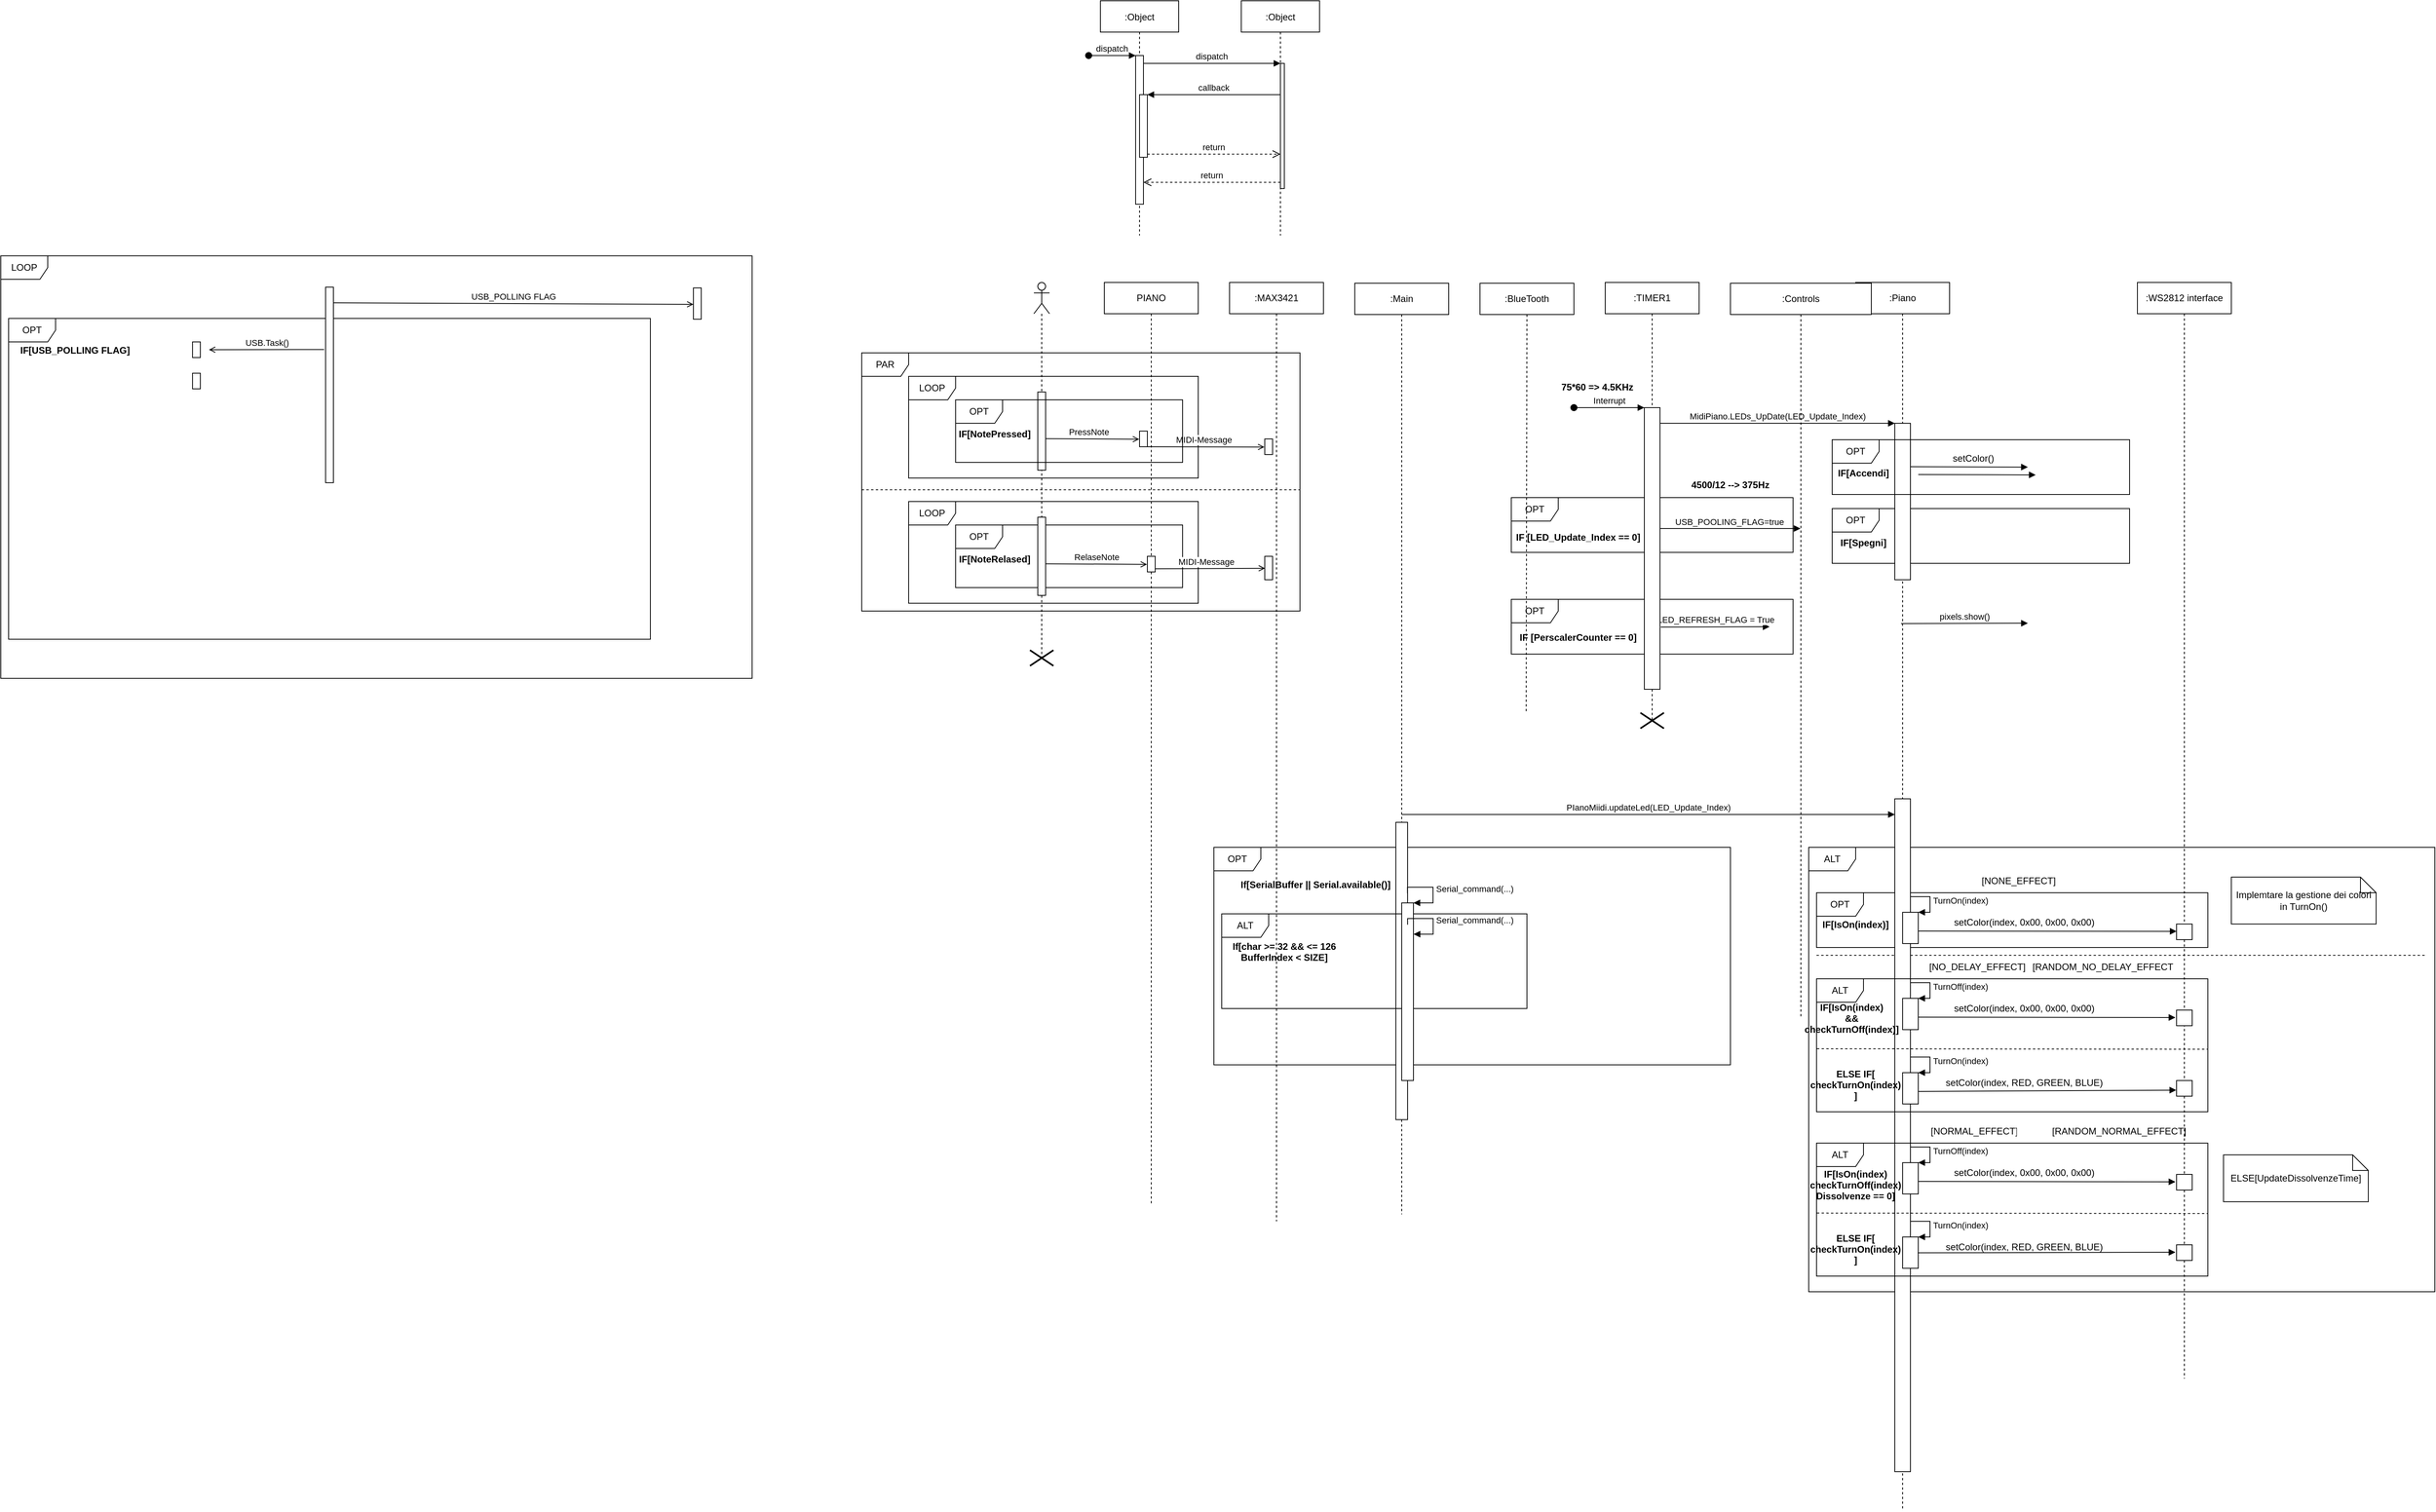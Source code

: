 <mxfile version="20.8.16" type="device"><diagram id="kgpKYQtTHZ0yAKxKKP6v" name="Page-1"><mxGraphModel dx="2656" dy="563" grid="1" gridSize="10" guides="1" tooltips="1" connect="1" arrows="1" fold="1" page="1" pageScale="1" pageWidth="850" pageHeight="1100" math="0" shadow="0"><root><mxCell id="0"/><mxCell id="1" parent="0"/><mxCell id="GeoqresilP142B3Vqb7i-15" value="OPT" style="shape=umlFrame;whiteSpace=wrap;html=1;rounded=0;" vertex="1" parent="1"><mxGeometry x="340" y="1082" width="660" height="278" as="geometry"/></mxCell><mxCell id="IHc_zaywiaCjvgz_-B2i-29" value="ALT" style="shape=umlFrame;whiteSpace=wrap;html=1;" parent="1" vertex="1"><mxGeometry x="1100" y="1082" width="800" height="568" as="geometry"/></mxCell><mxCell id="IHc_zaywiaCjvgz_-B2i-39" value="" style="endArrow=none;dashed=1;html=1;rounded=0;" parent="1" edge="1"><mxGeometry width="50" height="50" relative="1" as="geometry"><mxPoint x="1110" y="1220" as="sourcePoint"/><mxPoint x="1890" y="1220" as="targetPoint"/></mxGeometry></mxCell><mxCell id="IHc_zaywiaCjvgz_-B2i-32" value="OPT" style="shape=umlFrame;whiteSpace=wrap;html=1;rounded=0;" parent="1" vertex="1"><mxGeometry x="1110" y="1140" width="500" height="70" as="geometry"/></mxCell><mxCell id="IHc_zaywiaCjvgz_-B2i-9" value="OPT" style="shape=umlFrame;whiteSpace=wrap;html=1;rounded=0;" parent="1" vertex="1"><mxGeometry x="1130" y="649" width="380" height="70" as="geometry"/></mxCell><mxCell id="IHc_zaywiaCjvgz_-B2i-2" value="OPT" style="shape=umlFrame;whiteSpace=wrap;html=1;rounded=0;" parent="1" vertex="1"><mxGeometry x="720" y="635" width="360" height="70" as="geometry"/></mxCell><mxCell id="o8W75q_J70C0DdcfjSYq-97" value="LOOP" style="shape=umlFrame;whiteSpace=wrap;html=1;" parent="1" vertex="1"><mxGeometry x="-1210" y="326" width="960" height="540" as="geometry"/></mxCell><mxCell id="o8W75q_J70C0DdcfjSYq-102" value="OPT" style="shape=umlFrame;whiteSpace=wrap;html=1;" parent="1" vertex="1"><mxGeometry x="-1200" y="406" width="820" height="410" as="geometry"/></mxCell><mxCell id="o8W75q_J70C0DdcfjSYq-67" value="LOOP" style="shape=umlFrame;whiteSpace=wrap;html=1;shadow=0;strokeColor=default;strokeWidth=1;rounded=0;" parent="1" vertex="1"><mxGeometry x="-50" y="480" width="370" height="130" as="geometry"/></mxCell><mxCell id="o8W75q_J70C0DdcfjSYq-79" value="PAR" style="shape=umlFrame;whiteSpace=wrap;html=1;shadow=0;strokeColor=default;strokeWidth=1;rounded=0;" parent="1" vertex="1"><mxGeometry x="-110" y="450" width="560" height="330" as="geometry"/></mxCell><mxCell id="o8W75q_J70C0DdcfjSYq-76" value="OPT" style="shape=umlFrame;whiteSpace=wrap;html=1;shadow=0;strokeColor=default;strokeWidth=1;rounded=0;" parent="1" vertex="1"><mxGeometry x="10" y="670" width="290" height="80" as="geometry"/></mxCell><mxCell id="o8W75q_J70C0DdcfjSYq-78" value="LOOP" style="shape=umlFrame;whiteSpace=wrap;html=1;shadow=0;strokeColor=default;strokeWidth=1;rounded=0;" parent="1" vertex="1"><mxGeometry x="-50" y="640" width="370" height="130" as="geometry"/></mxCell><mxCell id="3nuBFxr9cyL0pnOWT2aG-1" value=":Object" style="shape=umlLifeline;perimeter=lifelinePerimeter;container=1;collapsible=0;recursiveResize=0;rounded=0;shadow=0;strokeWidth=1;" parent="1" vertex="1"><mxGeometry x="195" width="100" height="300" as="geometry"/></mxCell><mxCell id="3nuBFxr9cyL0pnOWT2aG-2" value="" style="points=[];perimeter=orthogonalPerimeter;rounded=0;shadow=0;strokeWidth=1;" parent="3nuBFxr9cyL0pnOWT2aG-1" vertex="1"><mxGeometry x="45" y="70" width="10" height="190" as="geometry"/></mxCell><mxCell id="3nuBFxr9cyL0pnOWT2aG-3" value="dispatch" style="verticalAlign=bottom;startArrow=oval;endArrow=block;startSize=8;shadow=0;strokeWidth=1;rounded=0;" parent="3nuBFxr9cyL0pnOWT2aG-1" target="3nuBFxr9cyL0pnOWT2aG-2" edge="1"><mxGeometry relative="1" as="geometry"><mxPoint x="-15" y="70" as="sourcePoint"/></mxGeometry></mxCell><mxCell id="3nuBFxr9cyL0pnOWT2aG-4" value="" style="points=[];perimeter=orthogonalPerimeter;rounded=0;shadow=0;strokeWidth=1;" parent="3nuBFxr9cyL0pnOWT2aG-1" vertex="1"><mxGeometry x="50" y="120" width="10" height="80" as="geometry"/></mxCell><mxCell id="3nuBFxr9cyL0pnOWT2aG-5" value=":Object" style="shape=umlLifeline;perimeter=lifelinePerimeter;container=1;collapsible=0;recursiveResize=0;rounded=0;shadow=0;strokeWidth=1;" parent="1" vertex="1"><mxGeometry x="375" width="100" height="300" as="geometry"/></mxCell><mxCell id="3nuBFxr9cyL0pnOWT2aG-6" value="" style="points=[];perimeter=orthogonalPerimeter;rounded=0;shadow=0;strokeWidth=1;" parent="3nuBFxr9cyL0pnOWT2aG-5" vertex="1"><mxGeometry x="50" y="80" width="5" height="160" as="geometry"/></mxCell><mxCell id="3nuBFxr9cyL0pnOWT2aG-7" value="return" style="verticalAlign=bottom;endArrow=open;dashed=1;endSize=8;exitX=0;exitY=0.95;shadow=0;strokeWidth=1;rounded=0;" parent="1" source="3nuBFxr9cyL0pnOWT2aG-6" target="3nuBFxr9cyL0pnOWT2aG-2" edge="1"><mxGeometry relative="1" as="geometry"><mxPoint x="350" y="156" as="targetPoint"/></mxGeometry></mxCell><mxCell id="3nuBFxr9cyL0pnOWT2aG-8" value="dispatch" style="verticalAlign=bottom;endArrow=block;entryX=0;entryY=0;shadow=0;strokeWidth=1;rounded=0;" parent="1" source="3nuBFxr9cyL0pnOWT2aG-2" target="3nuBFxr9cyL0pnOWT2aG-6" edge="1"><mxGeometry relative="1" as="geometry"><mxPoint x="350" y="80" as="sourcePoint"/></mxGeometry></mxCell><mxCell id="3nuBFxr9cyL0pnOWT2aG-9" value="callback" style="verticalAlign=bottom;endArrow=block;entryX=1;entryY=0;shadow=0;strokeWidth=1;rounded=0;" parent="1" source="3nuBFxr9cyL0pnOWT2aG-6" target="3nuBFxr9cyL0pnOWT2aG-4" edge="1"><mxGeometry relative="1" as="geometry"><mxPoint x="315" y="120" as="sourcePoint"/></mxGeometry></mxCell><mxCell id="3nuBFxr9cyL0pnOWT2aG-10" value="return" style="verticalAlign=bottom;endArrow=open;dashed=1;endSize=8;exitX=1;exitY=0.95;shadow=0;strokeWidth=1;rounded=0;" parent="1" source="3nuBFxr9cyL0pnOWT2aG-4" target="3nuBFxr9cyL0pnOWT2aG-6" edge="1"><mxGeometry relative="1" as="geometry"><mxPoint x="315" y="177" as="targetPoint"/></mxGeometry></mxCell><mxCell id="Sm3Govixo5Q8Hmz2EZbh-3" value="PIANO" style="shape=umlLifeline;perimeter=lifelinePerimeter;whiteSpace=wrap;html=1;container=1;collapsible=0;recursiveResize=0;outlineConnect=0;size=40;rounded=0;" parent="1" vertex="1"><mxGeometry x="200" y="360" width="120" height="1180" as="geometry"/></mxCell><mxCell id="Sm3Govixo5Q8Hmz2EZbh-12" value="PressNote" style="html=1;verticalAlign=bottom;endArrow=open;rounded=0;entryX=-0.05;entryY=0.517;entryDx=0;entryDy=0;entryPerimeter=0;" parent="Sm3Govixo5Q8Hmz2EZbh-3" target="o8W75q_J70C0DdcfjSYq-57" edge="1"><mxGeometry relative="1" as="geometry"><mxPoint x="50" y="200" as="targetPoint"/><mxPoint x="-85" y="199.58" as="sourcePoint"/></mxGeometry></mxCell><mxCell id="o8W75q_J70C0DdcfjSYq-57" value="" style="html=1;points=[];perimeter=orthogonalPerimeter;shadow=0;strokeColor=default;strokeWidth=1;rounded=0;" parent="Sm3Govixo5Q8Hmz2EZbh-3" vertex="1"><mxGeometry x="45" y="190" width="10" height="20" as="geometry"/></mxCell><mxCell id="Sm3Govixo5Q8Hmz2EZbh-5" value="" style="shape=umlLifeline;participant=umlActor;perimeter=lifelinePerimeter;whiteSpace=wrap;html=1;container=1;collapsible=0;recursiveResize=0;verticalAlign=top;spacingTop=36;outlineConnect=0;rounded=0;" parent="1" vertex="1"><mxGeometry x="110" y="360" width="20" height="480" as="geometry"/></mxCell><mxCell id="o8W75q_J70C0DdcfjSYq-56" value="" style="html=1;points=[];perimeter=orthogonalPerimeter;shadow=0;strokeColor=default;strokeWidth=1;rounded=0;" parent="Sm3Govixo5Q8Hmz2EZbh-5" vertex="1"><mxGeometry x="5" y="140" width="10" height="100" as="geometry"/></mxCell><mxCell id="Sm3Govixo5Q8Hmz2EZbh-7" value=":MAX3421" style="shape=umlLifeline;perimeter=lifelinePerimeter;whiteSpace=wrap;html=1;container=1;collapsible=0;recursiveResize=0;outlineConnect=0;rounded=0;" parent="1" vertex="1"><mxGeometry x="360" y="360" width="120" height="1200" as="geometry"/></mxCell><mxCell id="o8W75q_J70C0DdcfjSYq-84" value="MIDI-Message" style="html=1;verticalAlign=bottom;endArrow=open;rounded=0;entryX=0.033;entryY=0.511;entryDx=0;entryDy=0;entryPerimeter=0;" parent="Sm3Govixo5Q8Hmz2EZbh-7" target="o8W75q_J70C0DdcfjSYq-91" edge="1"><mxGeometry relative="1" as="geometry"><mxPoint x="44.5" y="366" as="targetPoint"/><mxPoint x="-105" y="366" as="sourcePoint"/></mxGeometry></mxCell><mxCell id="o8W75q_J70C0DdcfjSYq-85" value="MIDI-Message" style="html=1;verticalAlign=bottom;endArrow=open;rounded=0;entryX=-0.05;entryY=0.517;entryDx=0;entryDy=0;entryPerimeter=0;" parent="Sm3Govixo5Q8Hmz2EZbh-7" target="o8W75q_J70C0DdcfjSYq-86" edge="1"><mxGeometry relative="1" as="geometry"><mxPoint x="40" y="210" as="targetPoint"/><mxPoint x="-110" y="210" as="sourcePoint"/></mxGeometry></mxCell><mxCell id="o8W75q_J70C0DdcfjSYq-86" value="" style="html=1;points=[];perimeter=orthogonalPerimeter;shadow=0;strokeColor=default;strokeWidth=1;rounded=0;" parent="Sm3Govixo5Q8Hmz2EZbh-7" vertex="1"><mxGeometry x="45" y="200" width="10" height="20" as="geometry"/></mxCell><mxCell id="o8W75q_J70C0DdcfjSYq-91" value="" style="html=1;points=[];perimeter=orthogonalPerimeter;shadow=0;strokeColor=default;strokeWidth=1;rounded=0;" parent="Sm3Govixo5Q8Hmz2EZbh-7" vertex="1"><mxGeometry x="45" y="350" width="10" height="30" as="geometry"/></mxCell><mxCell id="o8W75q_J70C0DdcfjSYq-104" value="" style="html=1;points=[];perimeter=orthogonalPerimeter;" parent="Sm3Govixo5Q8Hmz2EZbh-7" vertex="1"><mxGeometry x="-1325" y="76" width="10" height="20" as="geometry"/></mxCell><mxCell id="o8W75q_J70C0DdcfjSYq-107" value="" style="html=1;points=[];perimeter=orthogonalPerimeter;" parent="Sm3Govixo5Q8Hmz2EZbh-7" vertex="1"><mxGeometry x="-1325" y="116" width="10" height="20" as="geometry"/></mxCell><mxCell id="o8W75q_J70C0DdcfjSYq-10" value=":Piano" style="shape=umlLifeline;perimeter=lifelinePerimeter;whiteSpace=wrap;html=1;container=1;collapsible=0;recursiveResize=0;outlineConnect=0;rounded=0;" parent="1" vertex="1"><mxGeometry x="1160" y="360" width="120" height="1570" as="geometry"/></mxCell><mxCell id="IHc_zaywiaCjvgz_-B2i-28" value="" style="html=1;points=[];perimeter=orthogonalPerimeter;rounded=0;" parent="o8W75q_J70C0DdcfjSYq-10" vertex="1"><mxGeometry x="50" y="660" width="20" height="860" as="geometry"/></mxCell><mxCell id="IHc_zaywiaCjvgz_-B2i-36" value="" style="html=1;points=[];perimeter=orthogonalPerimeter;" parent="o8W75q_J70C0DdcfjSYq-10" vertex="1"><mxGeometry x="60" y="805" width="20" height="40" as="geometry"/></mxCell><mxCell id="IHc_zaywiaCjvgz_-B2i-37" value="TurnOn(index)" style="edgeStyle=orthogonalEdgeStyle;html=1;align=left;spacingLeft=2;endArrow=block;rounded=0;entryX=1;entryY=0;" parent="o8W75q_J70C0DdcfjSYq-10" target="IHc_zaywiaCjvgz_-B2i-36" edge="1"><mxGeometry relative="1" as="geometry"><mxPoint x="70" y="785" as="sourcePoint"/><Array as="points"><mxPoint x="95" y="785"/></Array></mxGeometry></mxCell><mxCell id="o8W75q_J70C0DdcfjSYq-1" value=":TIMER1" style="shape=umlLifeline;perimeter=lifelinePerimeter;whiteSpace=wrap;html=1;container=1;collapsible=0;recursiveResize=0;outlineConnect=0;rounded=0;" parent="1" vertex="1"><mxGeometry x="840" y="360" width="120" height="560" as="geometry"/></mxCell><mxCell id="o8W75q_J70C0DdcfjSYq-58" value="OPT" style="shape=umlFrame;whiteSpace=wrap;html=1;shadow=0;strokeColor=default;strokeWidth=1;rounded=0;" parent="1" vertex="1"><mxGeometry x="10" y="510" width="290" height="80" as="geometry"/></mxCell><mxCell id="o8W75q_J70C0DdcfjSYq-61" value="IF[NotePressed]" style="text;align=center;fontStyle=1;verticalAlign=middle;spacingLeft=3;spacingRight=3;strokeColor=none;rotatable=0;points=[[0,0.5],[1,0.5]];portConstraint=eastwest;rounded=0;" parent="1" vertex="1"><mxGeometry x="20" y="540" width="80" height="26" as="geometry"/></mxCell><mxCell id="o8W75q_J70C0DdcfjSYq-73" value="RelaseNote" style="html=1;verticalAlign=bottom;endArrow=open;rounded=0;entryX=-0.05;entryY=0.517;entryDx=0;entryDy=0;entryPerimeter=0;" parent="1" target="o8W75q_J70C0DdcfjSYq-74" edge="1"><mxGeometry relative="1" as="geometry"><mxPoint x="50" y="360" as="targetPoint"/><mxPoint x="125" y="719.58" as="sourcePoint"/></mxGeometry></mxCell><mxCell id="o8W75q_J70C0DdcfjSYq-74" value="" style="html=1;points=[];perimeter=orthogonalPerimeter;shadow=0;strokeColor=default;strokeWidth=1;rounded=0;" parent="1" vertex="1"><mxGeometry x="255" y="710" width="10" height="20" as="geometry"/></mxCell><mxCell id="o8W75q_J70C0DdcfjSYq-75" value="" style="html=1;points=[];perimeter=orthogonalPerimeter;shadow=0;strokeColor=default;strokeWidth=1;rounded=0;" parent="1" vertex="1"><mxGeometry x="115" y="660" width="10" height="100" as="geometry"/></mxCell><mxCell id="o8W75q_J70C0DdcfjSYq-77" value="IF[NoteRelased]" style="text;align=center;fontStyle=1;verticalAlign=middle;spacingLeft=3;spacingRight=3;strokeColor=none;rotatable=0;points=[[0,0.5],[1,0.5]];portConstraint=eastwest;rounded=0;" parent="1" vertex="1"><mxGeometry x="20" y="700" width="80" height="26" as="geometry"/></mxCell><mxCell id="o8W75q_J70C0DdcfjSYq-93" value="" style="line;strokeWidth=1;fillColor=none;align=left;verticalAlign=middle;spacingTop=-1;spacingLeft=3;spacingRight=3;rotatable=0;labelPosition=right;points=[];portConstraint=eastwest;strokeColor=inherit;shadow=0;dashed=1;rounded=0;" parent="1" vertex="1"><mxGeometry x="-110" y="621" width="560" height="8" as="geometry"/></mxCell><mxCell id="o8W75q_J70C0DdcfjSYq-94" value="" style="shape=umlDestroy;whiteSpace=wrap;html=1;strokeWidth=2;shadow=0;strokeColor=default;rounded=0;" parent="1" vertex="1"><mxGeometry x="105" y="830" width="30" height="20" as="geometry"/></mxCell><mxCell id="o8W75q_J70C0DdcfjSYq-98" value="" style="html=1;points=[];perimeter=orthogonalPerimeter;" parent="1" vertex="1"><mxGeometry x="-795" y="366" width="10" height="250" as="geometry"/></mxCell><mxCell id="o8W75q_J70C0DdcfjSYq-100" value="USB_POLLING FLAG" style="html=1;verticalAlign=bottom;endArrow=open;rounded=0;entryX=0;entryY=0.525;entryDx=0;entryDy=0;entryPerimeter=0;" parent="1" target="o8W75q_J70C0DdcfjSYq-101" edge="1"><mxGeometry relative="1" as="geometry"><mxPoint x="-320" y="386" as="targetPoint"/><mxPoint x="-785" y="386" as="sourcePoint"/></mxGeometry></mxCell><mxCell id="o8W75q_J70C0DdcfjSYq-103" value="IF[USB_POLLING FLAG]" style="text;align=center;fontStyle=1;verticalAlign=middle;spacingLeft=3;spacingRight=3;strokeColor=none;rotatable=0;points=[[0,0.5],[1,0.5]];portConstraint=eastwest;" parent="1" vertex="1"><mxGeometry x="-1155" y="433" width="80" height="26" as="geometry"/></mxCell><mxCell id="o8W75q_J70C0DdcfjSYq-105" value="USB.Task()" style="html=1;verticalAlign=bottom;endArrow=open;rounded=0;exitX=-0.183;exitY=0.319;exitDx=0;exitDy=0;exitPerimeter=0;" parent="1" source="o8W75q_J70C0DdcfjSYq-98" edge="1"><mxGeometry relative="1" as="geometry"><mxPoint x="-944" y="446" as="targetPoint"/><mxPoint x="-810" y="446" as="sourcePoint"/></mxGeometry></mxCell><mxCell id="IHc_zaywiaCjvgz_-B2i-1" value="OPT" style="shape=umlFrame;whiteSpace=wrap;html=1;rounded=0;" parent="1" vertex="1"><mxGeometry x="720" y="765" width="360" height="70" as="geometry"/></mxCell><mxCell id="IHc_zaywiaCjvgz_-B2i-3" value="pixels.show()" style="html=1;verticalAlign=bottom;endArrow=block;rounded=0;exitX=0.4;exitY=0.013;exitDx=0;exitDy=0;exitPerimeter=0;" parent="1" edge="1"><mxGeometry relative="1" as="geometry"><mxPoint x="1218" y="796.04" as="sourcePoint"/><mxPoint x="1380" y="795.5" as="targetPoint"/></mxGeometry></mxCell><mxCell id="IHc_zaywiaCjvgz_-B2i-4" value="4500/12 --&gt; 375Hz" style="text;align=center;fontStyle=1;verticalAlign=middle;spacingLeft=3;spacingRight=3;strokeColor=none;rotatable=0;points=[[0,0.5],[1,0.5]];portConstraint=eastwest;rounded=0;" parent="1" vertex="1"><mxGeometry x="960" y="605" width="80" height="26" as="geometry"/></mxCell><mxCell id="IHc_zaywiaCjvgz_-B2i-6" value="LED_REFRESH_FLAG = True" style="html=1;verticalAlign=bottom;endArrow=block;rounded=0;exitX=0.957;exitY=0.02;exitDx=0;exitDy=0;exitPerimeter=0;" parent="1" source="IHc_zaywiaCjvgz_-B2i-21" edge="1"><mxGeometry relative="1" as="geometry"><mxPoint x="910" y="794" as="sourcePoint"/><mxPoint x="1050" y="800" as="targetPoint"/></mxGeometry></mxCell><mxCell id="IHc_zaywiaCjvgz_-B2i-7" value="Interrupt" style="html=1;verticalAlign=bottom;startArrow=oval;startFill=1;endArrow=block;startSize=8;rounded=0;" parent="1" edge="1"><mxGeometry width="60" relative="1" as="geometry"><mxPoint x="800" y="520" as="sourcePoint"/><mxPoint x="890" y="520" as="targetPoint"/></mxGeometry></mxCell><mxCell id="IHc_zaywiaCjvgz_-B2i-8" value="" style="html=1;points=[];perimeter=orthogonalPerimeter;rounded=0;" parent="1" vertex="1"><mxGeometry x="1210" y="540" width="20" height="200" as="geometry"/></mxCell><mxCell id="IHc_zaywiaCjvgz_-B2i-10" value="IF[Spegni]" style="text;align=center;fontStyle=1;verticalAlign=middle;spacingLeft=3;spacingRight=3;strokeColor=none;rotatable=0;points=[[0,0.5],[1,0.5]];portConstraint=eastwest;rounded=0;" parent="1" vertex="1"><mxGeometry x="1130" y="679" width="80" height="26" as="geometry"/></mxCell><mxCell id="IHc_zaywiaCjvgz_-B2i-11" value="setColor(index, 0x00, 0x00, 0x00)" style="text;html=1;align=center;verticalAlign=middle;resizable=0;points=[];autosize=1;strokeColor=none;fillColor=none;rounded=0;" parent="1" vertex="1"><mxGeometry x="1275" y="1163" width="200" height="30" as="geometry"/></mxCell><mxCell id="IHc_zaywiaCjvgz_-B2i-12" value="" style="html=1;verticalAlign=bottom;endArrow=block;rounded=0;exitX=1;exitY=0.6;exitDx=0;exitDy=0;exitPerimeter=0;entryX=0.003;entryY=0.467;entryDx=0;entryDy=0;entryPerimeter=0;" parent="1" source="IHc_zaywiaCjvgz_-B2i-36" target="GeoqresilP142B3Vqb7i-4" edge="1"><mxGeometry relative="1" as="geometry"><mxPoint x="1410" y="1175" as="sourcePoint"/><mxPoint x="1576" y="1189.5" as="targetPoint"/></mxGeometry></mxCell><mxCell id="IHc_zaywiaCjvgz_-B2i-13" value="MidiPiano.LEDs_UpDate(LED_Update_Index)" style="html=1;verticalAlign=bottom;endArrow=block;entryX=0;entryY=0;rounded=0;" parent="1" target="IHc_zaywiaCjvgz_-B2i-8" edge="1"><mxGeometry relative="1" as="geometry"><mxPoint x="910" y="540" as="sourcePoint"/></mxGeometry></mxCell><mxCell id="IHc_zaywiaCjvgz_-B2i-14" value="OPT" style="shape=umlFrame;whiteSpace=wrap;html=1;rounded=0;" parent="1" vertex="1"><mxGeometry x="1130" y="561" width="380" height="70" as="geometry"/></mxCell><mxCell id="IHc_zaywiaCjvgz_-B2i-15" value="IF[Accendi]" style="text;align=center;fontStyle=1;verticalAlign=middle;spacingLeft=3;spacingRight=3;strokeColor=none;rotatable=0;points=[[0,0.5],[1,0.5]];portConstraint=eastwest;rounded=0;" parent="1" vertex="1"><mxGeometry x="1130" y="590" width="80" height="26" as="geometry"/></mxCell><mxCell id="IHc_zaywiaCjvgz_-B2i-16" value="setColor()" style="text;html=1;align=center;verticalAlign=middle;resizable=0;points=[];autosize=1;strokeColor=none;fillColor=none;rounded=0;" parent="1" vertex="1"><mxGeometry x="1270" y="570" width="80" height="30" as="geometry"/></mxCell><mxCell id="IHc_zaywiaCjvgz_-B2i-17" value="" style="html=1;points=[];perimeter=orthogonalPerimeter;rounded=0;" parent="1" vertex="1"><mxGeometry x="890" y="520" width="20" height="360" as="geometry"/></mxCell><mxCell id="IHc_zaywiaCjvgz_-B2i-18" value="75*60 =&gt; 4.5KHz" style="text;align=center;fontStyle=1;verticalAlign=middle;spacingLeft=3;spacingRight=3;strokeColor=none;rotatable=0;points=[[0,0.5],[1,0.5]];portConstraint=eastwest;rounded=0;" parent="1" vertex="1"><mxGeometry x="790" y="480" width="80" height="26" as="geometry"/></mxCell><mxCell id="IHc_zaywiaCjvgz_-B2i-19" value="" style="html=1;verticalAlign=bottom;endArrow=block;rounded=0;" parent="1" edge="1"><mxGeometry relative="1" as="geometry"><mxPoint x="1230" y="595.5" as="sourcePoint"/><mxPoint x="1380" y="596" as="targetPoint"/></mxGeometry></mxCell><mxCell id="IHc_zaywiaCjvgz_-B2i-22" value="" style="html=1;verticalAlign=bottom;endArrow=block;rounded=0;" parent="1" edge="1"><mxGeometry relative="1" as="geometry"><mxPoint x="1240" y="605.5" as="sourcePoint"/><mxPoint x="1390" y="606" as="targetPoint"/></mxGeometry></mxCell><mxCell id="IHc_zaywiaCjvgz_-B2i-21" value="IF [PerscalerCounter == 0]" style="text;align=center;fontStyle=1;verticalAlign=middle;spacingLeft=3;spacingRight=3;strokeColor=none;rotatable=0;points=[[0,0.5],[1,0.5]];portConstraint=eastwest;rounded=0;" parent="1" vertex="1"><mxGeometry x="690" y="800" width="231" height="26" as="geometry"/></mxCell><mxCell id="IHc_zaywiaCjvgz_-B2i-20" value="IF [LED_Update_Index == 0]" style="text;align=center;fontStyle=1;verticalAlign=middle;spacingLeft=3;spacingRight=3;strokeColor=none;rotatable=0;points=[[0,0.5],[1,0.5]];portConstraint=eastwest;rounded=0;" parent="1" vertex="1"><mxGeometry x="690" y="672" width="231" height="26" as="geometry"/></mxCell><mxCell id="IHc_zaywiaCjvgz_-B2i-5" value="USB_POOLING_FLAG=true&amp;nbsp;" style="html=1;verticalAlign=bottom;endArrow=block;rounded=0;" parent="1" target="o8W75q_J70C0DdcfjSYq-2" edge="1"><mxGeometry relative="1" as="geometry"><mxPoint x="910" y="674.5" as="sourcePoint"/><mxPoint x="1060" y="675" as="targetPoint"/></mxGeometry></mxCell><mxCell id="o8W75q_J70C0DdcfjSYq-2" value=":Controls" style="shape=umlLifeline;perimeter=lifelinePerimeter;whiteSpace=wrap;html=1;container=1;collapsible=0;recursiveResize=0;outlineConnect=0;rounded=0;" parent="1" vertex="1"><mxGeometry x="1000" y="361" width="180" height="940" as="geometry"/></mxCell><mxCell id="o8W75q_J70C0DdcfjSYq-101" value="" style="html=1;points=[];perimeter=orthogonalPerimeter;" parent="o8W75q_J70C0DdcfjSYq-2" vertex="1"><mxGeometry x="-1325" y="6" width="10" height="40" as="geometry"/></mxCell><mxCell id="IHc_zaywiaCjvgz_-B2i-25" value="PIanoMiidi.updateLed(LED_Update_Index)" style="html=1;verticalAlign=bottom;endArrow=block;rounded=0;" parent="1" edge="1"><mxGeometry relative="1" as="geometry"><mxPoint x="580" y="1040" as="sourcePoint"/><mxPoint x="1210" y="1040" as="targetPoint"/></mxGeometry></mxCell><mxCell id="IHc_zaywiaCjvgz_-B2i-26" value="" style="shape=umlDestroy;whiteSpace=wrap;html=1;strokeWidth=2;shadow=0;strokeColor=default;rounded=0;" parent="1" vertex="1"><mxGeometry x="885" y="910" width="30" height="20" as="geometry"/></mxCell><mxCell id="IHc_zaywiaCjvgz_-B2i-31" value="[NONE_EFFECT]" style="text;strokeColor=none;fillColor=none;align=left;verticalAlign=middle;spacingLeft=4;spacingRight=4;overflow=hidden;points=[[0,0.5],[1,0.5]];portConstraint=eastwest;rotatable=0;whiteSpace=wrap;html=1;" parent="1" vertex="1"><mxGeometry x="1315" y="1110" width="110" height="30" as="geometry"/></mxCell><mxCell id="IHc_zaywiaCjvgz_-B2i-33" value="IF[IsOn(index)]" style="text;align=center;fontStyle=1;verticalAlign=middle;spacingLeft=3;spacingRight=3;strokeColor=none;rotatable=0;points=[[0,0.5],[1,0.5]];portConstraint=eastwest;rounded=0;" parent="1" vertex="1"><mxGeometry x="1120" y="1167" width="80" height="26" as="geometry"/></mxCell><mxCell id="IHc_zaywiaCjvgz_-B2i-40" value="ALT" style="shape=umlFrame;whiteSpace=wrap;html=1;rounded=0;" parent="1" vertex="1"><mxGeometry x="1110" y="1250" width="500" height="170" as="geometry"/></mxCell><mxCell id="IHc_zaywiaCjvgz_-B2i-41" value="" style="html=1;points=[];perimeter=orthogonalPerimeter;" parent="1" vertex="1"><mxGeometry x="1220" y="1275" width="20" height="40" as="geometry"/></mxCell><mxCell id="IHc_zaywiaCjvgz_-B2i-42" value="TurnOff(index)" style="edgeStyle=orthogonalEdgeStyle;html=1;align=left;spacingLeft=2;endArrow=block;rounded=0;entryX=1;entryY=0;" parent="1" target="IHc_zaywiaCjvgz_-B2i-41" edge="1"><mxGeometry relative="1" as="geometry"><mxPoint x="1230" y="1255" as="sourcePoint"/><Array as="points"><mxPoint x="1255" y="1255"/></Array></mxGeometry></mxCell><mxCell id="IHc_zaywiaCjvgz_-B2i-44" value="setColor(index, 0x00, 0x00, 0x00)" style="text;html=1;align=center;verticalAlign=middle;resizable=0;points=[];autosize=1;strokeColor=none;fillColor=none;rounded=0;" parent="1" vertex="1"><mxGeometry x="1275" y="1273" width="200" height="30" as="geometry"/></mxCell><mxCell id="IHc_zaywiaCjvgz_-B2i-45" value="" style="html=1;verticalAlign=bottom;endArrow=block;rounded=0;exitX=1;exitY=0.6;exitDx=0;exitDy=0;exitPerimeter=0;entryX=-0.075;entryY=0.475;entryDx=0;entryDy=0;entryPerimeter=0;" parent="1" source="IHc_zaywiaCjvgz_-B2i-41" target="IHc_zaywiaCjvgz_-B2i-43" edge="1"><mxGeometry relative="1" as="geometry"><mxPoint x="1410" y="1285" as="sourcePoint"/><mxPoint x="1570" y="1300" as="targetPoint"/></mxGeometry></mxCell><mxCell id="IHc_zaywiaCjvgz_-B2i-46" value="IF[IsOn(index)&#10;&amp;&amp;&#10;checkTurnOff(index)]" style="text;align=center;fontStyle=1;verticalAlign=middle;spacingLeft=3;spacingRight=3;strokeColor=none;rotatable=0;points=[[0,0.5],[1,0.5]];portConstraint=eastwest;rounded=0;" parent="1" vertex="1"><mxGeometry x="1115" y="1287" width="80" height="26" as="geometry"/></mxCell><mxCell id="IHc_zaywiaCjvgz_-B2i-55" value="" style="html=1;points=[];perimeter=orthogonalPerimeter;" parent="1" vertex="1"><mxGeometry x="1220" y="1370" width="20" height="40" as="geometry"/></mxCell><mxCell id="IHc_zaywiaCjvgz_-B2i-56" value="TurnOn(index)" style="edgeStyle=orthogonalEdgeStyle;html=1;align=left;spacingLeft=2;endArrow=block;rounded=0;entryX=1;entryY=0;" parent="1" target="IHc_zaywiaCjvgz_-B2i-55" edge="1"><mxGeometry relative="1" as="geometry"><mxPoint x="1230" y="1350" as="sourcePoint"/><Array as="points"><mxPoint x="1255" y="1350"/></Array></mxGeometry></mxCell><mxCell id="IHc_zaywiaCjvgz_-B2i-58" value="setColor(index, RED, GREEN, BLUE)" style="text;html=1;align=center;verticalAlign=middle;resizable=0;points=[];autosize=1;strokeColor=none;fillColor=none;rounded=0;" parent="1" vertex="1"><mxGeometry x="1265" y="1368" width="220" height="30" as="geometry"/></mxCell><mxCell id="IHc_zaywiaCjvgz_-B2i-59" value="" style="html=1;verticalAlign=bottom;endArrow=block;rounded=0;exitX=1;exitY=0.6;exitDx=0;exitDy=0;exitPerimeter=0;entryX=-0.021;entryY=0.614;entryDx=0;entryDy=0;entryPerimeter=0;" parent="1" source="IHc_zaywiaCjvgz_-B2i-55" target="IHc_zaywiaCjvgz_-B2i-57" edge="1"><mxGeometry relative="1" as="geometry"><mxPoint x="1410" y="1380" as="sourcePoint"/><mxPoint x="1570" y="1395" as="targetPoint"/><Array as="points"/></mxGeometry></mxCell><mxCell id="IHc_zaywiaCjvgz_-B2i-60" value="ELSE IF[&#10;checkTurnOn(index)&#10;]" style="text;align=center;fontStyle=1;verticalAlign=middle;spacingLeft=3;spacingRight=3;strokeColor=none;rotatable=0;points=[[0,0.5],[1,0.5]];portConstraint=eastwest;rounded=0;" parent="1" vertex="1"><mxGeometry x="1120" y="1372" width="80" height="26" as="geometry"/></mxCell><mxCell id="IHc_zaywiaCjvgz_-B2i-61" value="" style="endArrow=none;dashed=1;html=1;rounded=0;exitX=0.001;exitY=0.526;exitDx=0;exitDy=0;exitPerimeter=0;" parent="1" source="IHc_zaywiaCjvgz_-B2i-40" edge="1"><mxGeometry width="50" height="50" relative="1" as="geometry"><mxPoint x="1090" y="1260" as="sourcePoint"/><mxPoint x="1610" y="1340" as="targetPoint"/></mxGeometry></mxCell><mxCell id="IHc_zaywiaCjvgz_-B2i-62" value="[NO_DELAY_EFFECT]" style="text;strokeColor=none;fillColor=none;align=left;verticalAlign=middle;spacingLeft=4;spacingRight=4;overflow=hidden;points=[[0,0.5],[1,0.5]];portConstraint=eastwest;rotatable=0;whiteSpace=wrap;html=1;" parent="1" vertex="1"><mxGeometry x="1247.5" y="1220" width="145" height="30" as="geometry"/></mxCell><mxCell id="IHc_zaywiaCjvgz_-B2i-65" value="ALT" style="shape=umlFrame;whiteSpace=wrap;html=1;rounded=0;" parent="1" vertex="1"><mxGeometry x="1110" y="1460" width="500" height="170" as="geometry"/></mxCell><mxCell id="IHc_zaywiaCjvgz_-B2i-66" value="" style="html=1;points=[];perimeter=orthogonalPerimeter;" parent="1" vertex="1"><mxGeometry x="1220" y="1485" width="20" height="40" as="geometry"/></mxCell><mxCell id="IHc_zaywiaCjvgz_-B2i-67" value="TurnOff(index)" style="edgeStyle=orthogonalEdgeStyle;html=1;align=left;spacingLeft=2;endArrow=block;rounded=0;entryX=1;entryY=0;" parent="1" target="IHc_zaywiaCjvgz_-B2i-66" edge="1"><mxGeometry relative="1" as="geometry"><mxPoint x="1230" y="1465" as="sourcePoint"/><Array as="points"><mxPoint x="1255" y="1465"/></Array></mxGeometry></mxCell><mxCell id="IHc_zaywiaCjvgz_-B2i-69" value="setColor(index, 0x00, 0x00, 0x00)" style="text;html=1;align=center;verticalAlign=middle;resizable=0;points=[];autosize=1;strokeColor=none;fillColor=none;rounded=0;" parent="1" vertex="1"><mxGeometry x="1275" y="1483" width="200" height="30" as="geometry"/></mxCell><mxCell id="IHc_zaywiaCjvgz_-B2i-70" value="" style="html=1;verticalAlign=bottom;endArrow=block;rounded=0;exitX=1;exitY=0.6;exitDx=0;exitDy=0;exitPerimeter=0;entryX=-0.075;entryY=0.475;entryDx=0;entryDy=0;entryPerimeter=0;" parent="1" source="IHc_zaywiaCjvgz_-B2i-66" target="IHc_zaywiaCjvgz_-B2i-68" edge="1"><mxGeometry relative="1" as="geometry"><mxPoint x="1410" y="1495" as="sourcePoint"/><mxPoint x="1570" y="1510" as="targetPoint"/></mxGeometry></mxCell><mxCell id="IHc_zaywiaCjvgz_-B2i-72" value="" style="html=1;points=[];perimeter=orthogonalPerimeter;" parent="1" vertex="1"><mxGeometry x="1220" y="1580" width="20" height="40" as="geometry"/></mxCell><mxCell id="IHc_zaywiaCjvgz_-B2i-73" value="TurnOn(index)" style="edgeStyle=orthogonalEdgeStyle;html=1;align=left;spacingLeft=2;endArrow=block;rounded=0;entryX=1;entryY=0;" parent="1" target="IHc_zaywiaCjvgz_-B2i-72" edge="1"><mxGeometry relative="1" as="geometry"><mxPoint x="1230" y="1560" as="sourcePoint"/><Array as="points"><mxPoint x="1255" y="1560"/></Array></mxGeometry></mxCell><mxCell id="IHc_zaywiaCjvgz_-B2i-75" value="setColor(index, RED, GREEN, BLUE)" style="text;html=1;align=center;verticalAlign=middle;resizable=0;points=[];autosize=1;strokeColor=none;fillColor=none;rounded=0;" parent="1" vertex="1"><mxGeometry x="1265" y="1578" width="220" height="30" as="geometry"/></mxCell><mxCell id="IHc_zaywiaCjvgz_-B2i-76" value="" style="html=1;verticalAlign=bottom;endArrow=block;rounded=0;exitX=0.964;exitY=0.507;exitDx=0;exitDy=0;exitPerimeter=0;entryX=-0.075;entryY=0.475;entryDx=0;entryDy=0;entryPerimeter=0;" parent="1" source="IHc_zaywiaCjvgz_-B2i-72" target="IHc_zaywiaCjvgz_-B2i-74" edge="1"><mxGeometry relative="1" as="geometry"><mxPoint x="1410" y="1590" as="sourcePoint"/><mxPoint x="1570" y="1605" as="targetPoint"/></mxGeometry></mxCell><mxCell id="IHc_zaywiaCjvgz_-B2i-77" value="ELSE IF[&#10;checkTurnOn(index)&#10;]" style="text;align=center;fontStyle=1;verticalAlign=middle;spacingLeft=3;spacingRight=3;strokeColor=none;rotatable=0;points=[[0,0.5],[1,0.5]];portConstraint=eastwest;rounded=0;" parent="1" vertex="1"><mxGeometry x="1120" y="1582" width="80" height="26" as="geometry"/></mxCell><mxCell id="IHc_zaywiaCjvgz_-B2i-78" value="" style="endArrow=none;dashed=1;html=1;rounded=0;exitX=0.001;exitY=0.526;exitDx=0;exitDy=0;exitPerimeter=0;" parent="1" source="IHc_zaywiaCjvgz_-B2i-65" edge="1"><mxGeometry width="50" height="50" relative="1" as="geometry"><mxPoint x="1090" y="1470" as="sourcePoint"/><mxPoint x="1610" y="1550" as="targetPoint"/></mxGeometry></mxCell><mxCell id="IHc_zaywiaCjvgz_-B2i-80" value="IF[IsOn(index)&#10;checkTurnOff(index)&#10;Dissolvenze == 0]" style="text;align=center;fontStyle=1;verticalAlign=middle;spacingLeft=3;spacingRight=3;strokeColor=none;rotatable=0;points=[[0,0.5],[1,0.5]];portConstraint=eastwest;rounded=0;" parent="1" vertex="1"><mxGeometry x="1120" y="1500" width="80" height="26" as="geometry"/></mxCell><mxCell id="IHc_zaywiaCjvgz_-B2i-82" value="ELSE[UpdateDissolvenzeTime]" style="shape=note;size=20;whiteSpace=wrap;html=1;" parent="1" vertex="1"><mxGeometry x="1630" y="1475" width="185" height="60" as="geometry"/></mxCell><mxCell id="IHc_zaywiaCjvgz_-B2i-83" value="Implemtare la gestione dei colori in TurnOn()" style="shape=note;size=20;whiteSpace=wrap;html=1;" parent="1" vertex="1"><mxGeometry x="1640" y="1120" width="185" height="60" as="geometry"/></mxCell><mxCell id="IHc_zaywiaCjvgz_-B2i-84" value="[RANDOM_NO_DELAY_EFFECT]" style="text;strokeColor=none;fillColor=none;align=left;verticalAlign=middle;spacingLeft=4;spacingRight=4;overflow=hidden;points=[[0,0.5],[1,0.5]];portConstraint=eastwest;rotatable=0;whiteSpace=wrap;html=1;" parent="1" vertex="1"><mxGeometry x="1380" y="1220" width="190" height="30" as="geometry"/></mxCell><mxCell id="IHc_zaywiaCjvgz_-B2i-85" value="[RANDOM_NORMAL_EFFECT]" style="text;strokeColor=none;fillColor=none;align=left;verticalAlign=middle;spacingLeft=4;spacingRight=4;overflow=hidden;points=[[0,0.5],[1,0.5]];portConstraint=eastwest;rotatable=0;whiteSpace=wrap;html=1;" parent="1" vertex="1"><mxGeometry x="1405" y="1430" width="185" height="30" as="geometry"/></mxCell><mxCell id="IHc_zaywiaCjvgz_-B2i-64" value="[NORMAL_EFFECT]" style="text;strokeColor=none;fillColor=none;align=left;verticalAlign=middle;spacingLeft=4;spacingRight=4;overflow=hidden;points=[[0,0.5],[1,0.5]];portConstraint=eastwest;rotatable=0;whiteSpace=wrap;html=1;" parent="1" vertex="1"><mxGeometry x="1250" y="1430" width="120" height="30" as="geometry"/></mxCell><mxCell id="GeoqresilP142B3Vqb7i-1" value=":WS2812 interface" style="rounded=0;whiteSpace=wrap;html=1;" vertex="1" parent="1"><mxGeometry x="1520" y="360" width="120" height="40" as="geometry"/></mxCell><mxCell id="GeoqresilP142B3Vqb7i-3" value="" style="endArrow=none;dashed=1;html=1;rounded=0;exitX=0.5;exitY=1;exitDx=0;exitDy=0;startArrow=none;" edge="1" parent="1" source="IHc_zaywiaCjvgz_-B2i-57"><mxGeometry width="50" height="50" relative="1" as="geometry"><mxPoint x="1580" y="410" as="sourcePoint"/><mxPoint x="1580" y="1761" as="targetPoint"/></mxGeometry></mxCell><mxCell id="GeoqresilP142B3Vqb7i-5" value="" style="endArrow=none;dashed=1;html=1;rounded=0;exitX=0.5;exitY=1;exitDx=0;exitDy=0;" edge="1" parent="1" source="GeoqresilP142B3Vqb7i-1" target="GeoqresilP142B3Vqb7i-4"><mxGeometry width="50" height="50" relative="1" as="geometry"><mxPoint x="1580" y="400" as="sourcePoint"/><mxPoint x="1580" y="1761" as="targetPoint"/></mxGeometry></mxCell><mxCell id="GeoqresilP142B3Vqb7i-4" value="" style="html=1;points=[];perimeter=orthogonalPerimeter;rounded=0;" vertex="1" parent="1"><mxGeometry x="1570" y="1180" width="20" height="20" as="geometry"/></mxCell><mxCell id="GeoqresilP142B3Vqb7i-7" value="" style="endArrow=none;dashed=1;html=1;rounded=0;exitX=0.5;exitY=1;exitDx=0;exitDy=0;startArrow=none;" edge="1" parent="1" source="GeoqresilP142B3Vqb7i-4" target="IHc_zaywiaCjvgz_-B2i-57"><mxGeometry width="50" height="50" relative="1" as="geometry"><mxPoint x="1580" y="1200" as="sourcePoint"/><mxPoint x="1580" y="1761" as="targetPoint"/></mxGeometry></mxCell><mxCell id="IHc_zaywiaCjvgz_-B2i-57" value="" style="html=1;points=[];perimeter=orthogonalPerimeter;rounded=0;" parent="1" vertex="1"><mxGeometry x="1570" y="1380" width="20" height="20" as="geometry"/></mxCell><mxCell id="IHc_zaywiaCjvgz_-B2i-43" value="" style="html=1;points=[];perimeter=orthogonalPerimeter;rounded=0;" parent="1" vertex="1"><mxGeometry x="1570" y="1290" width="20" height="20" as="geometry"/></mxCell><mxCell id="IHc_zaywiaCjvgz_-B2i-68" value="" style="html=1;points=[];perimeter=orthogonalPerimeter;rounded=0;" parent="1" vertex="1"><mxGeometry x="1570" y="1500" width="20" height="20" as="geometry"/></mxCell><mxCell id="IHc_zaywiaCjvgz_-B2i-74" value="" style="html=1;points=[];perimeter=orthogonalPerimeter;rounded=0;" parent="1" vertex="1"><mxGeometry x="1570" y="1590" width="20" height="20" as="geometry"/></mxCell><mxCell id="GeoqresilP142B3Vqb7i-8" value=":BlueTooth" style="rounded=0;whiteSpace=wrap;html=1;" vertex="1" parent="1"><mxGeometry x="680" y="361" width="120" height="40" as="geometry"/></mxCell><mxCell id="GeoqresilP142B3Vqb7i-9" value="" style="endArrow=none;dashed=1;html=1;rounded=0;exitX=0.5;exitY=1;exitDx=0;exitDy=0;" edge="1" parent="1" source="GeoqresilP142B3Vqb7i-8"><mxGeometry width="50" height="50" relative="1" as="geometry"><mxPoint x="739" y="420" as="sourcePoint"/><mxPoint x="739" y="910" as="targetPoint"/></mxGeometry></mxCell><mxCell id="GeoqresilP142B3Vqb7i-16" value="If[SerialBuffer || Serial.available()]" style="text;align=center;fontStyle=1;verticalAlign=middle;spacingLeft=3;spacingRight=3;strokeColor=none;rotatable=0;points=[[0,0.5],[1,0.5]];portConstraint=eastwest;rounded=0;" vertex="1" parent="1"><mxGeometry x="360" y="1120" width="220" height="18" as="geometry"/></mxCell><mxCell id="GeoqresilP142B3Vqb7i-17" value=":Main" style="rounded=0;whiteSpace=wrap;html=1;" vertex="1" parent="1"><mxGeometry x="520" y="361" width="120" height="40" as="geometry"/></mxCell><mxCell id="GeoqresilP142B3Vqb7i-18" value="" style="endArrow=none;dashed=1;html=1;rounded=0;exitX=0.5;exitY=1;exitDx=0;exitDy=0;startArrow=none;" edge="1" parent="1" source="GeoqresilP142B3Vqb7i-19"><mxGeometry width="50" height="50" relative="1" as="geometry"><mxPoint x="581" y="421" as="sourcePoint"/><mxPoint x="580" y="1550.952" as="targetPoint"/></mxGeometry></mxCell><mxCell id="GeoqresilP142B3Vqb7i-21" value="" style="endArrow=none;dashed=1;html=1;rounded=0;exitX=0.5;exitY=1;exitDx=0;exitDy=0;" edge="1" parent="1" source="GeoqresilP142B3Vqb7i-17" target="GeoqresilP142B3Vqb7i-19"><mxGeometry width="50" height="50" relative="1" as="geometry"><mxPoint x="580" y="401" as="sourcePoint"/><mxPoint x="580" y="1550.952" as="targetPoint"/></mxGeometry></mxCell><mxCell id="GeoqresilP142B3Vqb7i-19" value="" style="html=1;points=[];perimeter=orthogonalPerimeter;" vertex="1" parent="1"><mxGeometry x="572.5" y="1050" width="15" height="380" as="geometry"/></mxCell><mxCell id="GeoqresilP142B3Vqb7i-22" value="ALT" style="shape=umlFrame;whiteSpace=wrap;html=1;rounded=0;" vertex="1" parent="1"><mxGeometry x="350" y="1167" width="390" height="121" as="geometry"/></mxCell><mxCell id="GeoqresilP142B3Vqb7i-24" value="" style="html=1;points=[];perimeter=orthogonalPerimeter;" vertex="1" parent="1"><mxGeometry x="580" y="1153" width="15" height="227" as="geometry"/></mxCell><mxCell id="GeoqresilP142B3Vqb7i-25" value="Serial_command(...)" style="edgeStyle=orthogonalEdgeStyle;html=1;align=left;spacingLeft=2;endArrow=block;rounded=0;entryX=1;entryY=0;exitX=0.989;exitY=0.239;exitDx=0;exitDy=0;exitPerimeter=0;" edge="1" target="GeoqresilP142B3Vqb7i-24" parent="1" source="GeoqresilP142B3Vqb7i-19"><mxGeometry relative="1" as="geometry"><mxPoint x="590" y="1133" as="sourcePoint"/><Array as="points"><mxPoint x="587" y="1133"/><mxPoint x="620" y="1133"/><mxPoint x="620" y="1153"/></Array></mxGeometry></mxCell><mxCell id="GeoqresilP142B3Vqb7i-26" value="If[char &gt;= 32 &amp;&amp; &lt;= 126&#10;BufferIndex &lt; SIZE]" style="text;align=center;fontStyle=1;verticalAlign=middle;spacingLeft=3;spacingRight=3;strokeColor=none;rotatable=0;points=[[0,0.5],[1,0.5]];portConstraint=eastwest;rounded=0;" vertex="1" parent="1"><mxGeometry x="320" y="1206" width="220" height="18" as="geometry"/></mxCell><mxCell id="GeoqresilP142B3Vqb7i-29" value="Serial_command(...)" style="edgeStyle=orthogonalEdgeStyle;html=1;align=left;spacingLeft=2;endArrow=block;rounded=0;entryX=1;entryY=0;exitX=0.989;exitY=0.239;exitDx=0;exitDy=0;exitPerimeter=0;" edge="1" parent="1"><mxGeometry relative="1" as="geometry"><mxPoint x="587.505" y="1180.82" as="sourcePoint"/><Array as="points"><mxPoint x="587.17" y="1173"/><mxPoint x="620.17" y="1173"/><mxPoint x="620.17" y="1193"/></Array><mxPoint x="595.17" y="1193" as="targetPoint"/></mxGeometry></mxCell></root></mxGraphModel></diagram></mxfile>